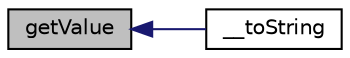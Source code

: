 digraph "getValue"
{
  edge [fontname="Helvetica",fontsize="10",labelfontname="Helvetica",labelfontsize="10"];
  node [fontname="Helvetica",fontsize="10",shape=record];
  rankdir="LR";
  Node247 [label="getValue",height=0.2,width=0.4,color="black", fillcolor="grey75", style="filled", fontcolor="black"];
  Node247 -> Node248 [dir="back",color="midnightblue",fontsize="10",style="solid",fontname="Helvetica"];
  Node248 [label="__toString",height=0.2,width=0.4,color="black", fillcolor="white", style="filled",URL="$class_p_h_p_excel___cell.html#a7516ca30af0db3cdbf9a7739b48ce91d"];
}
